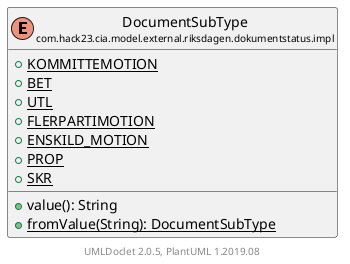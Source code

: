 @startuml
    set namespaceSeparator none
    hide empty fields
    hide empty methods

    enum "<size:14>DocumentSubType\n<size:10>com.hack23.cia.model.external.riksdagen.dokumentstatus.impl" as com.hack23.cia.model.external.riksdagen.dokumentstatus.impl.DocumentSubType [[DocumentSubType.html]] {
        {static} +KOMMITTEMOTION
        {static} +BET
        {static} +UTL
        {static} +FLERPARTIMOTION
        {static} +ENSKILD_MOTION
        {static} +PROP
        {static} +SKR
        +value(): String
        {static} +fromValue(String): DocumentSubType
    }

    center footer UMLDoclet 2.0.5, PlantUML 1.2019.08
@enduml
